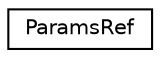 digraph "Graphical Class Hierarchy"
{
 // LATEX_PDF_SIZE
  edge [fontname="Helvetica",fontsize="10",labelfontname="Helvetica",labelfontsize="10"];
  node [fontname="Helvetica",fontsize="10",shape=record];
  rankdir="LR";
  Node0 [label="ParamsRef",height=0.2,width=0.4,color="black", fillcolor="white", style="filled",URL="$classz3py_1_1_params_ref.html",tooltip="Parameter Sets."];
}
